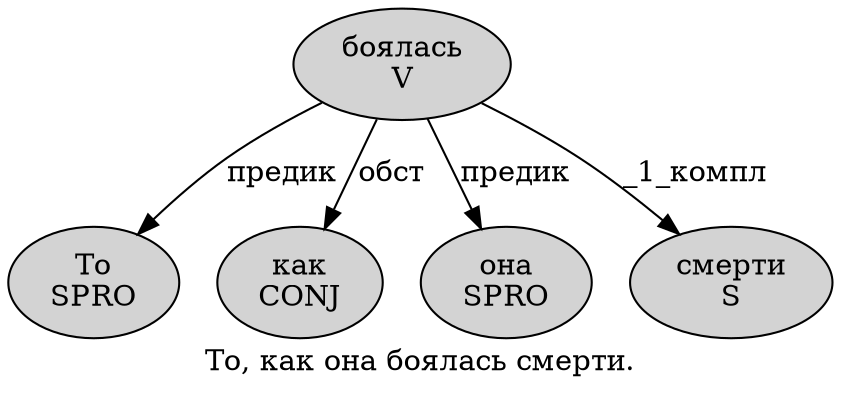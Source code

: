 digraph SENTENCE_1685 {
	graph [label="То, как она боялась смерти."]
	node [style=filled]
		0 [label="То
SPRO" color="" fillcolor=lightgray penwidth=1 shape=ellipse]
		2 [label="как
CONJ" color="" fillcolor=lightgray penwidth=1 shape=ellipse]
		3 [label="она
SPRO" color="" fillcolor=lightgray penwidth=1 shape=ellipse]
		4 [label="боялась
V" color="" fillcolor=lightgray penwidth=1 shape=ellipse]
		5 [label="смерти
S" color="" fillcolor=lightgray penwidth=1 shape=ellipse]
			4 -> 0 [label="предик"]
			4 -> 2 [label="обст"]
			4 -> 3 [label="предик"]
			4 -> 5 [label="_1_компл"]
}